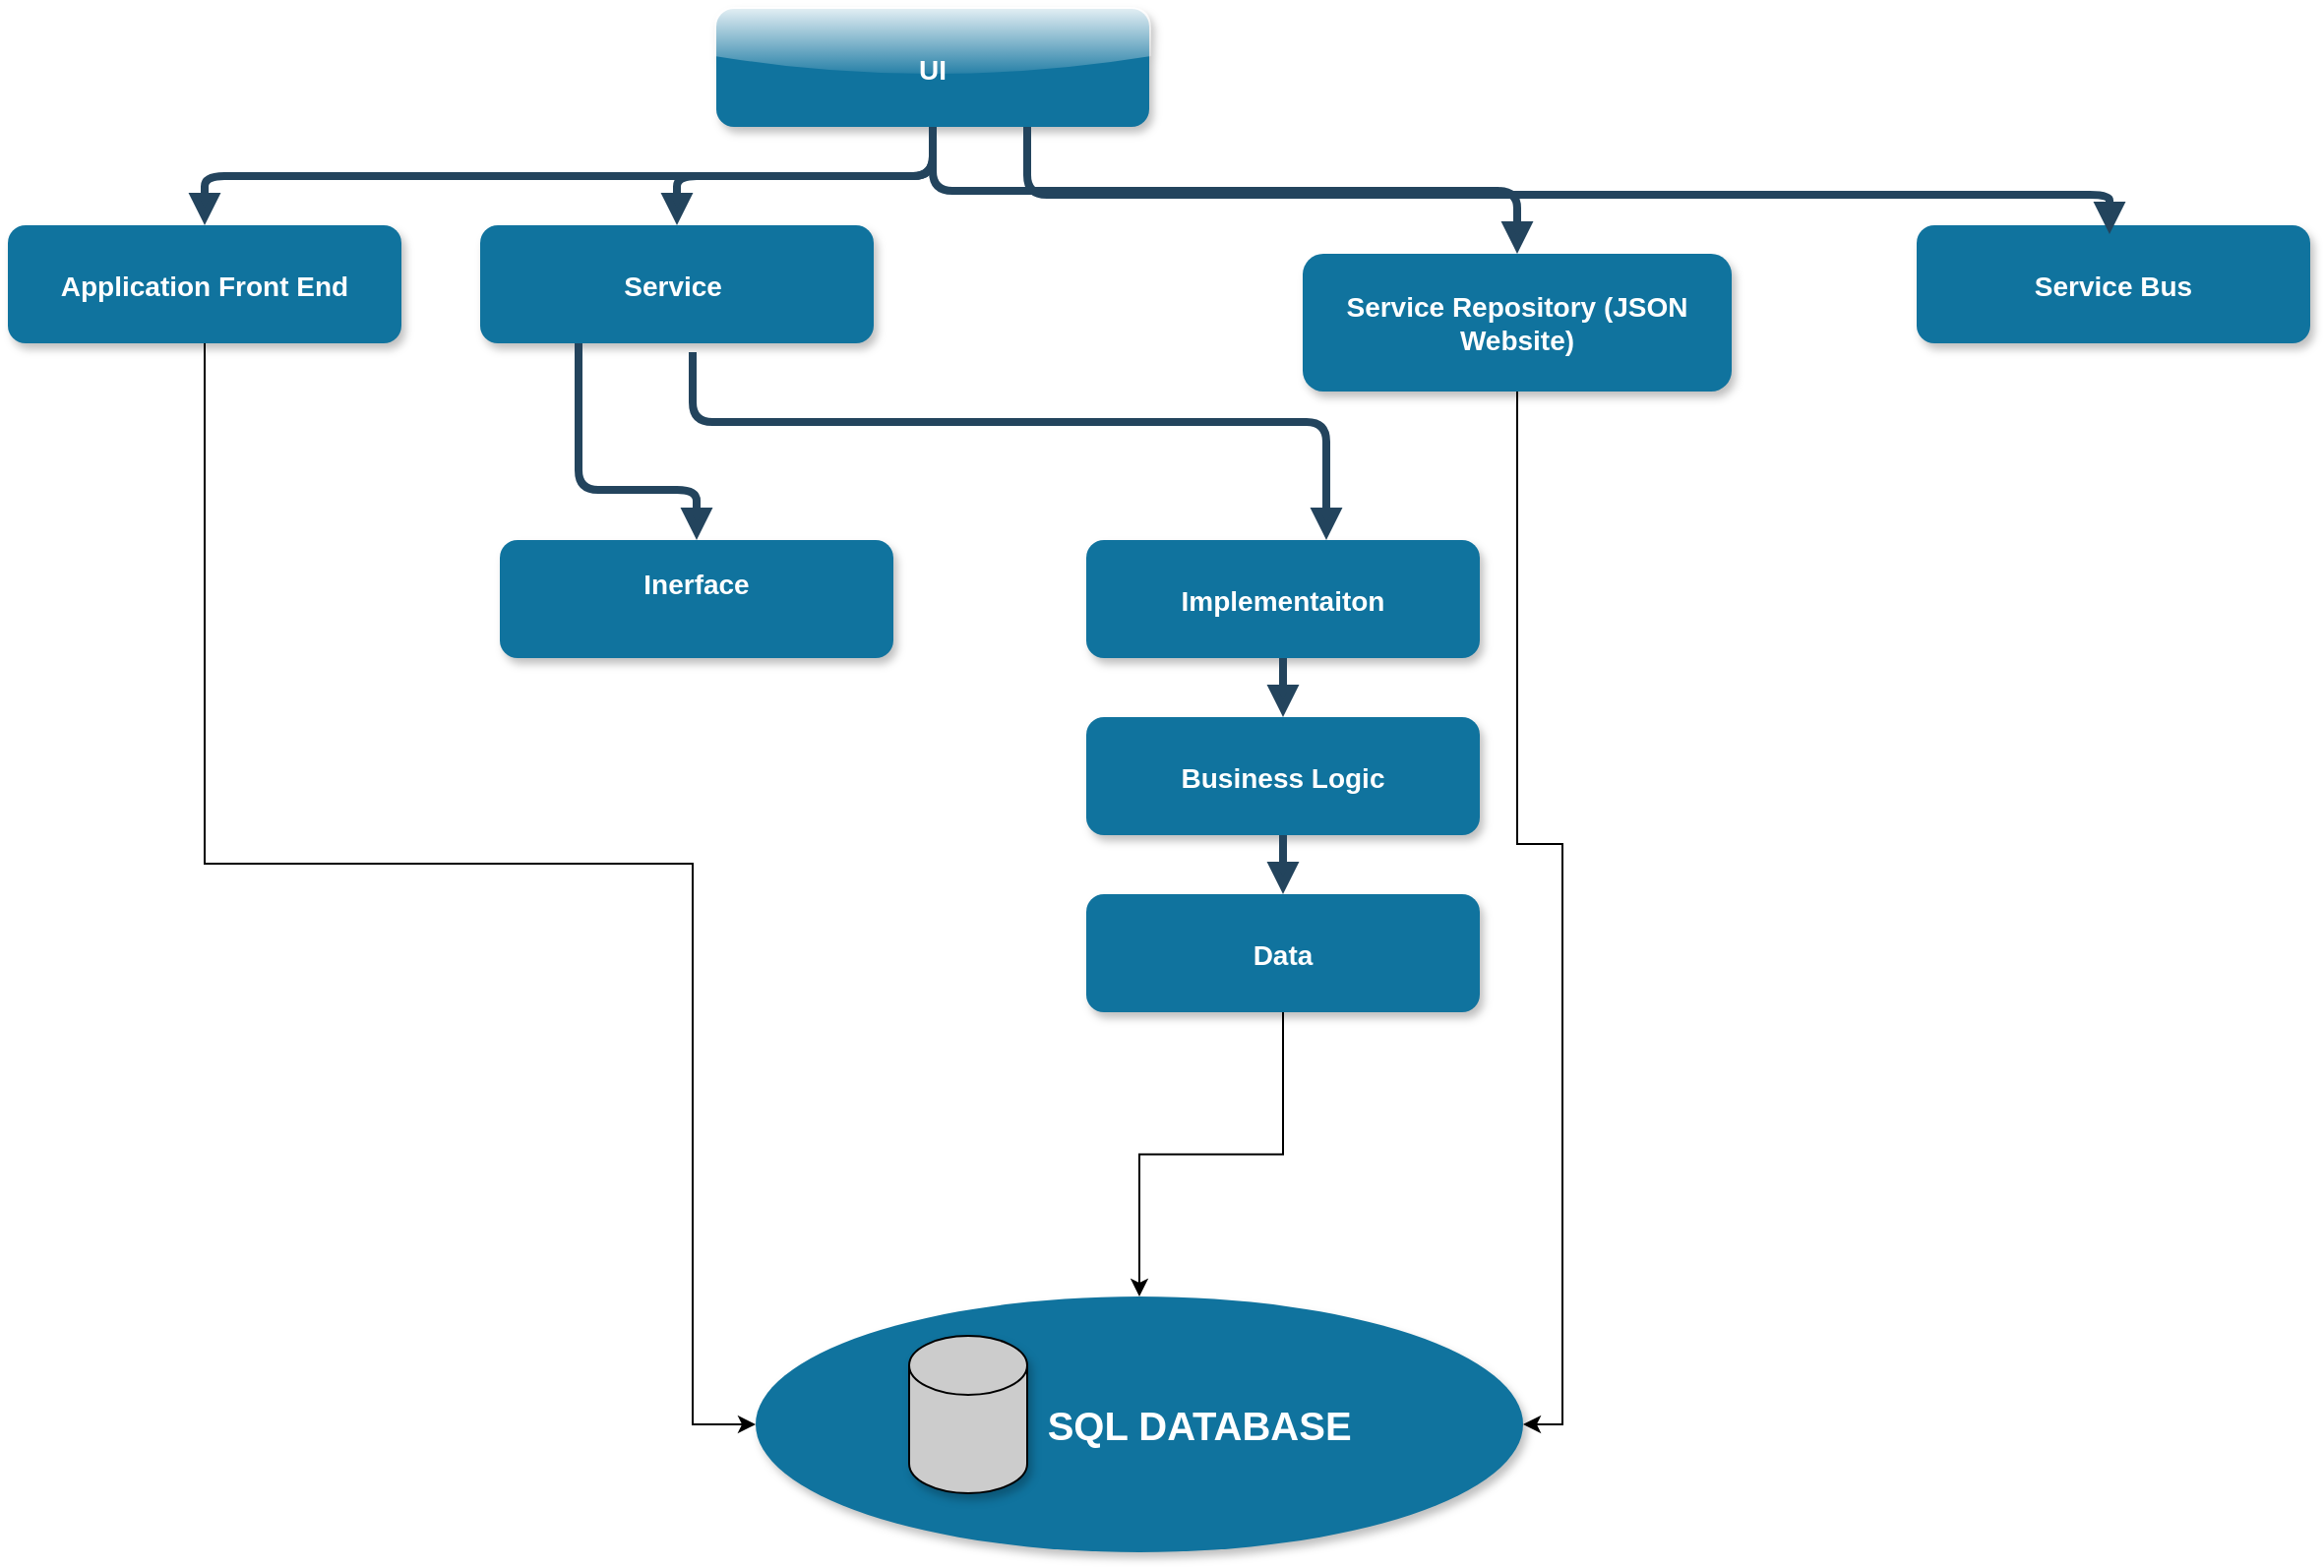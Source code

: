 <mxfile version="13.7.9" type="github">
  <diagram name="Page-1" id="97916047-d0de-89f5-080d-49f4d83e522f">
    <mxGraphModel dx="2076" dy="1096" grid="1" gridSize="10" guides="1" tooltips="1" connect="1" arrows="1" fold="1" page="1" pageScale="1.5" pageWidth="1169" pageHeight="827" background="#ffffff" math="0" shadow="0">
      <root>
        <mxCell id="0" />
        <mxCell id="1" parent="0" />
        <mxCell id="3" value="UI" style="rounded=1;strokeColor=none;shadow=1;gradientColor=none;fontStyle=1;fontColor=#FFFFFF;fontSize=14;fillColor=#10739E;glass=1;sketch=0;" parent="1" vertex="1">
          <mxGeometry x="662" y="345.5" width="220" height="60" as="geometry" />
        </mxCell>
        <mxCell id="fSpwWbNm_VhH-N-8RSKB-63" style="edgeStyle=orthogonalEdgeStyle;rounded=0;orthogonalLoop=1;jettySize=auto;html=1;" edge="1" parent="1" source="4" target="fSpwWbNm_VhH-N-8RSKB-59">
          <mxGeometry relative="1" as="geometry">
            <Array as="points">
              <mxPoint x="402" y="780" />
              <mxPoint x="650" y="780" />
              <mxPoint x="650" y="1065" />
            </Array>
          </mxGeometry>
        </mxCell>
        <mxCell id="4" value="Application Front End" style="rounded=1;fillColor=#10739E;strokeColor=none;shadow=1;gradientColor=none;fontStyle=1;fontColor=#FFFFFF;fontSize=14;" parent="1" vertex="1">
          <mxGeometry x="302" y="455.5" width="200" height="60" as="geometry" />
        </mxCell>
        <mxCell id="5" value="Service " style="rounded=1;fillColor=#10739E;strokeColor=none;shadow=1;gradientColor=none;fontStyle=1;fontColor=#FFFFFF;fontSize=14;" parent="1" vertex="1">
          <mxGeometry x="542" y="455.5" width="200" height="60" as="geometry" />
        </mxCell>
        <mxCell id="fSpwWbNm_VhH-N-8RSKB-62" style="edgeStyle=orthogonalEdgeStyle;rounded=0;orthogonalLoop=1;jettySize=auto;html=1;entryX=1;entryY=0.5;entryDx=0;entryDy=0;" edge="1" parent="1" source="6" target="fSpwWbNm_VhH-N-8RSKB-59">
          <mxGeometry relative="1" as="geometry">
            <mxPoint x="1090" y="1070" as="targetPoint" />
          </mxGeometry>
        </mxCell>
        <mxCell id="6" value="Service Repository (JSON Website)" style="rounded=1;fillColor=#10739E;strokeColor=none;shadow=1;gradientColor=none;fontStyle=1;fontColor=#FFFFFF;fontSize=14;whiteSpace=wrap;" parent="1" vertex="1">
          <mxGeometry x="960" y="470" width="218" height="70" as="geometry" />
        </mxCell>
        <mxCell id="7" value="Service Bus" style="rounded=1;fillColor=#10739E;strokeColor=none;shadow=1;gradientColor=none;fontStyle=1;fontColor=#FFFFFF;fontSize=14;" parent="1" vertex="1">
          <mxGeometry x="1272" y="455.5" width="200" height="60" as="geometry" />
        </mxCell>
        <mxCell id="fSpwWbNm_VhH-N-8RSKB-60" value="" style="edgeStyle=orthogonalEdgeStyle;rounded=0;orthogonalLoop=1;jettySize=auto;html=1;exitX=0.5;exitY=1;exitDx=0;exitDy=0;" edge="1" parent="1" source="25" target="fSpwWbNm_VhH-N-8RSKB-59">
          <mxGeometry relative="1" as="geometry" />
        </mxCell>
        <mxCell id="13" value="Inerface&#xa;" style="rounded=1;fillColor=#10739E;strokeColor=none;shadow=1;gradientColor=none;fontStyle=1;fontColor=#FFFFFF;fontSize=14;" parent="1" vertex="1">
          <mxGeometry x="552" y="615.5" width="200" height="60" as="geometry" />
        </mxCell>
        <mxCell id="23" value="Implementaiton" style="rounded=1;fillColor=#10739E;strokeColor=none;shadow=1;gradientColor=none;fontStyle=1;fontColor=#FFFFFF;fontSize=14;" parent="1" vertex="1">
          <mxGeometry x="850" y="615.5" width="200" height="60" as="geometry" />
        </mxCell>
        <mxCell id="24" value="Business Logic" style="rounded=1;fillColor=#10739E;strokeColor=none;shadow=1;gradientColor=none;fontStyle=1;fontColor=#FFFFFF;fontSize=14;" parent="1" vertex="1">
          <mxGeometry x="850" y="705.5" width="200" height="60" as="geometry" />
        </mxCell>
        <mxCell id="25" value="Data" style="rounded=1;fillColor=#10739E;strokeColor=none;shadow=1;gradientColor=none;fontStyle=1;fontColor=#FFFFFF;fontSize=14;" parent="1" vertex="1">
          <mxGeometry x="850" y="795.5" width="200" height="60" as="geometry" />
        </mxCell>
        <mxCell id="30" value="" style="edgeStyle=elbowEdgeStyle;elbow=vertical;strokeWidth=4;endArrow=block;endFill=1;fontStyle=1;strokeColor=#23445D;" parent="1" source="3" target="5" edge="1">
          <mxGeometry x="22" y="165.5" width="100" height="100" as="geometry">
            <mxPoint x="22" y="265.5" as="sourcePoint" />
            <mxPoint x="122" y="165.5" as="targetPoint" />
          </mxGeometry>
        </mxCell>
        <mxCell id="31" value="" style="edgeStyle=elbowEdgeStyle;elbow=vertical;strokeWidth=4;endArrow=block;endFill=1;fontStyle=1;strokeColor=#23445D;" parent="1" source="3" target="4" edge="1">
          <mxGeometry x="22" y="165.5" width="100" height="100" as="geometry">
            <mxPoint x="22" y="265.5" as="sourcePoint" />
            <mxPoint x="122" y="165.5" as="targetPoint" />
          </mxGeometry>
        </mxCell>
        <mxCell id="32" value="" style="edgeStyle=elbowEdgeStyle;elbow=vertical;strokeWidth=4;endArrow=block;endFill=1;fontStyle=1;strokeColor=#23445D;" parent="1" source="3" target="6" edge="1">
          <mxGeometry x="22" y="165.5" width="100" height="100" as="geometry">
            <mxPoint x="22" y="265.5" as="sourcePoint" />
            <mxPoint x="122" y="165.5" as="targetPoint" />
          </mxGeometry>
        </mxCell>
        <mxCell id="37" value="" style="edgeStyle=elbowEdgeStyle;elbow=vertical;strokeWidth=4;endArrow=block;endFill=1;fontStyle=1;strokeColor=#23445D;" parent="1" target="23" edge="1">
          <mxGeometry x="22" y="165.5" width="100" height="100" as="geometry">
            <mxPoint x="650" y="520" as="sourcePoint" />
            <mxPoint x="122" y="165.5" as="targetPoint" />
            <Array as="points">
              <mxPoint x="972" y="555.5" />
            </Array>
          </mxGeometry>
        </mxCell>
        <mxCell id="50" value="" style="edgeStyle=elbowEdgeStyle;elbow=vertical;strokeWidth=4;endArrow=block;endFill=1;fontStyle=1;strokeColor=#23445D;" parent="1" source="23" target="24" edge="1">
          <mxGeometry x="72" y="165.5" width="100" height="100" as="geometry">
            <mxPoint x="72" y="265.5" as="sourcePoint" />
            <mxPoint x="172" y="165.5" as="targetPoint" />
          </mxGeometry>
        </mxCell>
        <mxCell id="51" value="" style="edgeStyle=elbowEdgeStyle;elbow=vertical;strokeWidth=4;endArrow=block;endFill=1;fontStyle=1;strokeColor=#23445D;" parent="1" source="24" target="25" edge="1">
          <mxGeometry x="72" y="175.5" width="100" height="100" as="geometry">
            <mxPoint x="72" y="275.5" as="sourcePoint" />
            <mxPoint x="172" y="175.5" as="targetPoint" />
          </mxGeometry>
        </mxCell>
        <mxCell id="54" value="" style="edgeStyle=elbowEdgeStyle;elbow=vertical;strokeWidth=4;endArrow=block;endFill=1;fontStyle=1;strokeColor=#23445D;exitX=0.25;exitY=1;exitDx=0;exitDy=0;entryX=0.5;entryY=0;entryDx=0;entryDy=0;" parent="1" source="5" target="13" edge="1">
          <mxGeometry x="22" y="165.5" width="100" height="100" as="geometry">
            <mxPoint x="22" y="265.5" as="sourcePoint" />
            <mxPoint x="590" y="616" as="targetPoint" />
            <Array as="points">
              <mxPoint x="640" y="590" />
            </Array>
          </mxGeometry>
        </mxCell>
        <mxCell id="fSpwWbNm_VhH-N-8RSKB-58" value="" style="edgeStyle=elbowEdgeStyle;elbow=vertical;strokeWidth=4;endArrow=block;endFill=1;fontStyle=1;strokeColor=#23445D;entryX=0.49;entryY=0.075;entryDx=0;entryDy=0;entryPerimeter=0;" edge="1" parent="1" target="7">
          <mxGeometry x="70" y="165.5" width="100" height="100" as="geometry">
            <mxPoint x="820" y="405.5" as="sourcePoint" />
            <mxPoint x="1370" y="440" as="targetPoint" />
            <Array as="points">
              <mxPoint x="1090" y="440" />
            </Array>
          </mxGeometry>
        </mxCell>
        <mxCell id="fSpwWbNm_VhH-N-8RSKB-59" value="&lt;font style=&quot;font-size: 20px&quot;&gt;&lt;font style=&quot;font-size: 20px&quot;&gt;&amp;nbsp; &amp;nbsp; &amp;nbsp; &amp;nbsp; &amp;nbsp; &amp;nbsp;SQL DAT&lt;/font&gt;ABASE&lt;/font&gt;" style="ellipse;whiteSpace=wrap;html=1;rounded=1;shadow=1;fontSize=14;fontColor=#FFFFFF;fontStyle=1;strokeColor=none;fillColor=#10739E;" vertex="1" parent="1">
          <mxGeometry x="682" y="1000" width="390" height="130" as="geometry" />
        </mxCell>
        <mxCell id="fSpwWbNm_VhH-N-8RSKB-61" value="" style="shape=cylinder3;whiteSpace=wrap;html=1;boundedLbl=1;backgroundOutline=1;size=15;rounded=1;shadow=1;glass=1;sketch=0;fillColor=#CCCCCC;" vertex="1" parent="1">
          <mxGeometry x="760" y="1020" width="60" height="80" as="geometry" />
        </mxCell>
      </root>
    </mxGraphModel>
  </diagram>
</mxfile>
